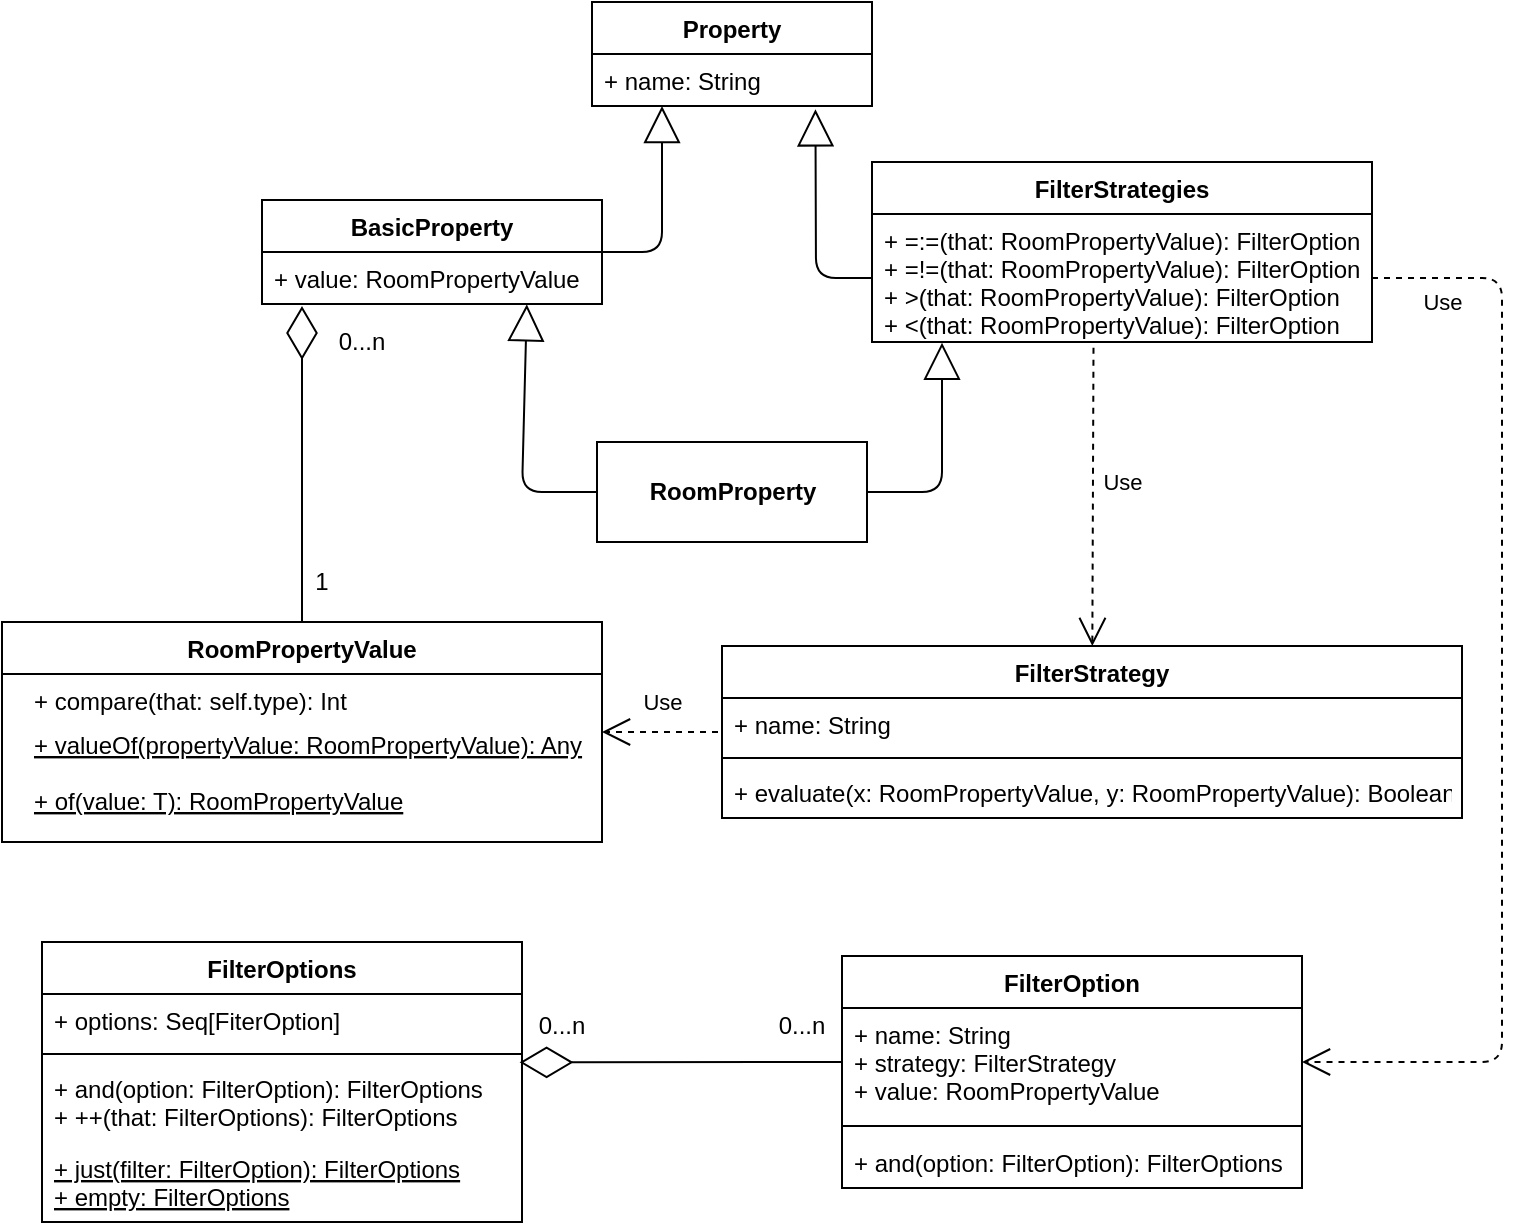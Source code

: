<mxfile version="13.0.1" type="device"><diagram id="yEDrDfF-u0A20CLVuWrY" name="Page-1"><mxGraphModel dx="852" dy="495" grid="1" gridSize="10" guides="1" tooltips="1" connect="1" arrows="1" fold="1" page="1" pageScale="1" pageWidth="827" pageHeight="1169" math="0" shadow="0"><root><mxCell id="0"/><mxCell id="1" parent="0"/><mxCell id="qPWiSDPQi6Yo6x6n_rrI-30" value="FilterStrategies" style="swimlane;fontStyle=1;align=center;verticalAlign=top;childLayout=stackLayout;horizontal=1;startSize=26;horizontalStack=0;resizeParent=1;resizeParentMax=0;resizeLast=0;collapsible=1;marginBottom=0;" parent="1" vertex="1"><mxGeometry x="455" y="180" width="250" height="90" as="geometry"/></mxCell><mxCell id="qPWiSDPQi6Yo6x6n_rrI-33" value="+ =:=(that: RoomPropertyValue): FilterOption&#10;+ =!=(that: RoomPropertyValue): FilterOption&#10;+ &gt;(that: RoomPropertyValue): FilterOption&#10;+ &lt;(that: RoomPropertyValue): FilterOption" style="text;strokeColor=none;fillColor=none;align=left;verticalAlign=top;spacingLeft=4;spacingRight=4;overflow=hidden;rotatable=0;points=[[0,0.5],[1,0.5]];portConstraint=eastwest;" parent="qPWiSDPQi6Yo6x6n_rrI-30" vertex="1"><mxGeometry y="26" width="250" height="64" as="geometry"/></mxCell><mxCell id="2LZPyZv170KJo8j7HPH_-9" value="BasicProperty" style="swimlane;fontStyle=1;childLayout=stackLayout;horizontal=1;startSize=26;fillColor=none;horizontalStack=0;resizeParent=1;resizeParentMax=0;resizeLast=0;collapsible=1;marginBottom=0;" parent="1" vertex="1"><mxGeometry x="150" y="199" width="170" height="52" as="geometry"/></mxCell><mxCell id="2LZPyZv170KJo8j7HPH_-10" value="+ value: RoomPropertyValue" style="text;strokeColor=none;fillColor=none;align=left;verticalAlign=top;spacingLeft=4;spacingRight=4;overflow=hidden;rotatable=0;points=[[0,0.5],[1,0.5]];portConstraint=eastwest;" parent="2LZPyZv170KJo8j7HPH_-9" vertex="1"><mxGeometry y="26" width="170" height="26" as="geometry"/></mxCell><mxCell id="qPWiSDPQi6Yo6x6n_rrI-39" value="+ compare(that: self.type): Int" style="text;strokeColor=none;fillColor=none;align=left;verticalAlign=top;spacingLeft=4;spacingRight=4;overflow=hidden;rotatable=0;points=[[0,0.5],[1,0.5]];portConstraint=eastwest;" parent="1" vertex="1"><mxGeometry x="30" y="436" width="180" height="22" as="geometry"/></mxCell><mxCell id="2LZPyZv170KJo8j7HPH_-1" value="Property" style="swimlane;fontStyle=1;childLayout=stackLayout;horizontal=1;startSize=26;fillColor=none;horizontalStack=0;resizeParent=1;resizeParentMax=0;resizeLast=0;collapsible=1;marginBottom=0;" parent="1" vertex="1"><mxGeometry x="315" y="100" width="140" height="52" as="geometry"/></mxCell><mxCell id="2LZPyZv170KJo8j7HPH_-2" value="+ name: String" style="text;strokeColor=none;fillColor=none;align=left;verticalAlign=top;spacingLeft=4;spacingRight=4;overflow=hidden;rotatable=0;points=[[0,0.5],[1,0.5]];portConstraint=eastwest;" parent="2LZPyZv170KJo8j7HPH_-1" vertex="1"><mxGeometry y="26" width="140" height="26" as="geometry"/></mxCell><mxCell id="qPWiSDPQi6Yo6x6n_rrI-40" value="+ valueOf(propertyValue: RoomPropertyValue): Any&#10;&#10;+ of(value: T): RoomPropertyValue" style="text;strokeColor=none;fillColor=none;align=left;verticalAlign=top;spacingLeft=4;spacingRight=4;overflow=hidden;rotatable=0;points=[[0,0.5],[1,0.5]];portConstraint=eastwest;fontStyle=4" parent="1" vertex="1"><mxGeometry x="30" y="458" width="290" height="48" as="geometry"/></mxCell><mxCell id="qPWiSDPQi6Yo6x6n_rrI-47" value="" style="endArrow=diamondThin;endFill=0;endSize=24;html=1;entryX=0.995;entryY=0.004;entryDx=0;entryDy=0;entryPerimeter=0;exitX=0;exitY=0.5;exitDx=0;exitDy=0;" parent="1" source="qPWiSDPQi6Yo6x6n_rrI-21" target="qPWiSDPQi6Yo6x6n_rrI-27" edge="1"><mxGeometry width="160" relative="1" as="geometry"><mxPoint x="407" y="632" as="sourcePoint"/><mxPoint x="430" y="714" as="targetPoint"/></mxGeometry></mxCell><mxCell id="qPWiSDPQi6Yo6x6n_rrI-54" value="0...n" style="text;html=1;strokeColor=none;fillColor=none;align=center;verticalAlign=middle;whiteSpace=wrap;rounded=0;" parent="1" vertex="1"><mxGeometry x="400" y="602" width="40" height="20" as="geometry"/></mxCell><mxCell id="qPWiSDPQi6Yo6x6n_rrI-55" value="0...n" style="text;html=1;strokeColor=none;fillColor=none;align=center;verticalAlign=middle;whiteSpace=wrap;rounded=0;" parent="1" vertex="1"><mxGeometry x="280" y="602" width="40" height="20" as="geometry"/></mxCell><mxCell id="qPWiSDPQi6Yo6x6n_rrI-6" value="RoomPropertyValue" style="swimlane;fontStyle=1;align=center;verticalAlign=top;childLayout=stackLayout;horizontal=1;startSize=26;horizontalStack=0;resizeParent=1;resizeParentMax=0;resizeLast=0;collapsible=1;marginBottom=0;" parent="1" vertex="1"><mxGeometry x="20" y="410" width="300" height="110" as="geometry"/></mxCell><mxCell id="qPWiSDPQi6Yo6x6n_rrI-16" value="FilterStrategy" style="swimlane;fontStyle=1;align=center;verticalAlign=top;childLayout=stackLayout;horizontal=1;startSize=26;horizontalStack=0;resizeParent=1;resizeParentMax=0;resizeLast=0;collapsible=1;marginBottom=0;" parent="1" vertex="1"><mxGeometry x="380" y="422" width="370" height="86" as="geometry"/></mxCell><mxCell id="qPWiSDPQi6Yo6x6n_rrI-17" value="+ name: String" style="text;strokeColor=none;fillColor=none;align=left;verticalAlign=top;spacingLeft=4;spacingRight=4;overflow=hidden;rotatable=0;points=[[0,0.5],[1,0.5]];portConstraint=eastwest;" parent="qPWiSDPQi6Yo6x6n_rrI-16" vertex="1"><mxGeometry y="26" width="370" height="26" as="geometry"/></mxCell><mxCell id="qPWiSDPQi6Yo6x6n_rrI-18" value="" style="line;strokeWidth=1;fillColor=none;align=left;verticalAlign=middle;spacingTop=-1;spacingLeft=3;spacingRight=3;rotatable=0;labelPosition=right;points=[];portConstraint=eastwest;" parent="qPWiSDPQi6Yo6x6n_rrI-16" vertex="1"><mxGeometry y="52" width="370" height="8" as="geometry"/></mxCell><mxCell id="qPWiSDPQi6Yo6x6n_rrI-19" value="+ evaluate(x: RoomPropertyValue, y: RoomPropertyValue): Boolean" style="text;strokeColor=none;fillColor=none;align=left;verticalAlign=top;spacingLeft=4;spacingRight=4;overflow=hidden;rotatable=0;points=[[0,0.5],[1,0.5]];portConstraint=eastwest;" parent="qPWiSDPQi6Yo6x6n_rrI-16" vertex="1"><mxGeometry y="60" width="370" height="26" as="geometry"/></mxCell><mxCell id="qPWiSDPQi6Yo6x6n_rrI-24" value="FilterOptions" style="swimlane;fontStyle=1;align=center;verticalAlign=top;childLayout=stackLayout;horizontal=1;startSize=26;horizontalStack=0;resizeParent=1;resizeParentMax=0;resizeLast=0;collapsible=1;marginBottom=0;" parent="1" vertex="1"><mxGeometry x="40" y="570" width="240" height="140" as="geometry"/></mxCell><mxCell id="qPWiSDPQi6Yo6x6n_rrI-25" value="+ options: Seq[FiterOption]" style="text;strokeColor=none;fillColor=none;align=left;verticalAlign=top;spacingLeft=4;spacingRight=4;overflow=hidden;rotatable=0;points=[[0,0.5],[1,0.5]];portConstraint=eastwest;" parent="qPWiSDPQi6Yo6x6n_rrI-24" vertex="1"><mxGeometry y="26" width="240" height="26" as="geometry"/></mxCell><mxCell id="qPWiSDPQi6Yo6x6n_rrI-26" value="" style="line;strokeWidth=1;fillColor=none;align=left;verticalAlign=middle;spacingTop=-1;spacingLeft=3;spacingRight=3;rotatable=0;labelPosition=right;points=[];portConstraint=eastwest;" parent="qPWiSDPQi6Yo6x6n_rrI-24" vertex="1"><mxGeometry y="52" width="240" height="8" as="geometry"/></mxCell><mxCell id="qPWiSDPQi6Yo6x6n_rrI-27" value="+ and(option: FilterOption): FilterOptions&#10;+ ++(that: FilterOptions): FilterOptions" style="text;strokeColor=none;fillColor=none;align=left;verticalAlign=top;spacingLeft=4;spacingRight=4;overflow=hidden;rotatable=0;points=[[0,0.5],[1,0.5]];portConstraint=eastwest;fontStyle=0;strokeWidth=1;" parent="qPWiSDPQi6Yo6x6n_rrI-24" vertex="1"><mxGeometry y="60" width="240" height="40" as="geometry"/></mxCell><mxCell id="qPWiSDPQi6Yo6x6n_rrI-37" value="+ just(filter: FilterOption): FilterOptions&#10;+ empty: FilterOptions" style="text;strokeColor=none;fillColor=none;align=left;verticalAlign=top;spacingLeft=4;spacingRight=4;overflow=hidden;rotatable=0;points=[[0,0.5],[1,0.5]];portConstraint=eastwest;fontStyle=4;strokeWidth=1;" parent="qPWiSDPQi6Yo6x6n_rrI-24" vertex="1"><mxGeometry y="100" width="240" height="40" as="geometry"/></mxCell><mxCell id="qPWiSDPQi6Yo6x6n_rrI-20" value="FilterOption" style="swimlane;fontStyle=1;align=center;verticalAlign=top;childLayout=stackLayout;horizontal=1;startSize=26;horizontalStack=0;resizeParent=1;resizeParentMax=0;resizeLast=0;collapsible=1;marginBottom=0;" parent="1" vertex="1"><mxGeometry x="440" y="577" width="230" height="116" as="geometry"/></mxCell><mxCell id="qPWiSDPQi6Yo6x6n_rrI-21" value="+ name: String&#10;+ strategy: FilterStrategy&#10;+ value: RoomPropertyValue" style="text;strokeColor=none;fillColor=none;align=left;verticalAlign=top;spacingLeft=4;spacingRight=4;overflow=hidden;rotatable=0;points=[[0,0.5],[1,0.5]];portConstraint=eastwest;" parent="qPWiSDPQi6Yo6x6n_rrI-20" vertex="1"><mxGeometry y="26" width="230" height="54" as="geometry"/></mxCell><mxCell id="qPWiSDPQi6Yo6x6n_rrI-22" value="" style="line;strokeWidth=1;fillColor=none;align=left;verticalAlign=middle;spacingTop=-1;spacingLeft=3;spacingRight=3;rotatable=0;labelPosition=right;points=[];portConstraint=eastwest;" parent="qPWiSDPQi6Yo6x6n_rrI-20" vertex="1"><mxGeometry y="80" width="230" height="10" as="geometry"/></mxCell><mxCell id="qPWiSDPQi6Yo6x6n_rrI-23" value="+ and(option: FilterOption): FilterOptions" style="text;strokeColor=none;fillColor=none;align=left;verticalAlign=top;spacingLeft=4;spacingRight=4;overflow=hidden;rotatable=0;points=[[0,0.5],[1,0.5]];portConstraint=eastwest;" parent="qPWiSDPQi6Yo6x6n_rrI-20" vertex="1"><mxGeometry y="90" width="230" height="26" as="geometry"/></mxCell><mxCell id="2LZPyZv170KJo8j7HPH_-22" value="RoomProperty" style="html=1;glass=0;strokeWidth=1;fontStyle=1" parent="1" vertex="1"><mxGeometry x="317.5" y="320" width="135" height="50" as="geometry"/></mxCell><mxCell id="2LZPyZv170KJo8j7HPH_-23" value="" style="endArrow=block;endSize=16;endFill=0;html=1;exitX=1;exitY=0.5;exitDx=0;exitDy=0;entryX=0.25;entryY=1;entryDx=0;entryDy=0;" parent="1" source="2LZPyZv170KJo8j7HPH_-9" target="2LZPyZv170KJo8j7HPH_-1" edge="1"><mxGeometry x="-0.391" y="48" width="160" relative="1" as="geometry"><mxPoint x="190" y="150" as="sourcePoint"/><mxPoint x="350" y="150" as="targetPoint"/><Array as="points"><mxPoint x="350" y="225"/></Array><mxPoint y="-1" as="offset"/></mxGeometry></mxCell><mxCell id="2LZPyZv170KJo8j7HPH_-24" value="" style="endArrow=block;endSize=16;endFill=0;html=1;exitX=0;exitY=0.5;exitDx=0;exitDy=0;entryX=0.798;entryY=1.064;entryDx=0;entryDy=0;entryPerimeter=0;" parent="1" source="qPWiSDPQi6Yo6x6n_rrI-33" target="2LZPyZv170KJo8j7HPH_-2" edge="1"><mxGeometry x="-0.329" y="-22" width="160" relative="1" as="geometry"><mxPoint x="360" y="150" as="sourcePoint"/><mxPoint x="520" y="150" as="targetPoint"/><Array as="points"><mxPoint x="427" y="238"/></Array><mxPoint as="offset"/></mxGeometry></mxCell><mxCell id="2LZPyZv170KJo8j7HPH_-25" value="" style="endArrow=block;endSize=16;endFill=0;html=1;exitX=0;exitY=0.5;exitDx=0;exitDy=0;entryX=0.779;entryY=1.006;entryDx=0;entryDy=0;entryPerimeter=0;" parent="1" source="2LZPyZv170KJo8j7HPH_-22" target="2LZPyZv170KJo8j7HPH_-10" edge="1"><mxGeometry x="-0.391" y="48" width="160" relative="1" as="geometry"><mxPoint x="282.57" y="208.688" as="sourcePoint"/><mxPoint x="360" y="122" as="targetPoint"/><mxPoint y="-1" as="offset"/><Array as="points"><mxPoint x="280" y="345"/></Array></mxGeometry></mxCell><mxCell id="2LZPyZv170KJo8j7HPH_-26" value="" style="endArrow=block;endSize=16;endFill=0;html=1;exitX=1;exitY=0.5;exitDx=0;exitDy=0;entryX=0.14;entryY=1.005;entryDx=0;entryDy=0;entryPerimeter=0;" parent="1" source="2LZPyZv170KJo8j7HPH_-22" target="qPWiSDPQi6Yo6x6n_rrI-33" edge="1"><mxGeometry x="-0.391" y="48" width="160" relative="1" as="geometry"><mxPoint x="292.57" y="218.688" as="sourcePoint"/><mxPoint x="370" y="132" as="targetPoint"/><mxPoint y="-1" as="offset"/><Array as="points"><mxPoint x="490" y="345"/></Array></mxGeometry></mxCell><mxCell id="2LZPyZv170KJo8j7HPH_-28" value="" style="endArrow=diamondThin;endFill=0;endSize=24;html=1;exitX=0.5;exitY=0;exitDx=0;exitDy=0;" parent="1" source="qPWiSDPQi6Yo6x6n_rrI-6" edge="1"><mxGeometry width="160" relative="1" as="geometry"><mxPoint x="169" y="410" as="sourcePoint"/><mxPoint x="170" y="252" as="targetPoint"/></mxGeometry></mxCell><mxCell id="2LZPyZv170KJo8j7HPH_-29" value="Use" style="endArrow=open;endSize=12;dashed=1;html=1;exitX=0.443;exitY=1.044;exitDx=0;exitDy=0;exitPerimeter=0;" parent="1" source="qPWiSDPQi6Yo6x6n_rrI-33" target="qPWiSDPQi6Yo6x6n_rrI-16" edge="1"><mxGeometry x="-0.1" y="15" width="160" relative="1" as="geometry"><mxPoint x="580" y="360" as="sourcePoint"/><mxPoint x="740" y="360" as="targetPoint"/><mxPoint as="offset"/></mxGeometry></mxCell><mxCell id="2LZPyZv170KJo8j7HPH_-30" value="Use" style="endArrow=open;endSize=12;dashed=1;html=1;exitX=1;exitY=0.5;exitDx=0;exitDy=0;entryX=1;entryY=0.5;entryDx=0;entryDy=0;" parent="1" source="qPWiSDPQi6Yo6x6n_rrI-33" target="qPWiSDPQi6Yo6x6n_rrI-21" edge="1"><mxGeometry x="-0.874" y="-12" width="160" relative="1" as="geometry"><mxPoint x="540" y="540" as="sourcePoint"/><mxPoint x="700" y="540" as="targetPoint"/><Array as="points"><mxPoint x="770" y="238"/><mxPoint x="770" y="630"/></Array><mxPoint as="offset"/></mxGeometry></mxCell><mxCell id="2LZPyZv170KJo8j7HPH_-31" value="Use" style="endArrow=open;endSize=12;dashed=1;html=1;" parent="1" edge="1"><mxGeometry x="-0.024" y="-15" width="160" relative="1" as="geometry"><mxPoint x="378" y="465" as="sourcePoint"/><mxPoint x="320" y="465" as="targetPoint"/><mxPoint as="offset"/></mxGeometry></mxCell><mxCell id="OJdPU8iWiflSedJ3vc5S-1" value="1" style="text;html=1;strokeColor=none;fillColor=none;align=center;verticalAlign=middle;whiteSpace=wrap;rounded=0;" vertex="1" parent="1"><mxGeometry x="160" y="380" width="40" height="20" as="geometry"/></mxCell><mxCell id="OJdPU8iWiflSedJ3vc5S-2" value="0...n" style="text;html=1;strokeColor=none;fillColor=none;align=center;verticalAlign=middle;whiteSpace=wrap;rounded=0;" vertex="1" parent="1"><mxGeometry x="180" y="260" width="40" height="20" as="geometry"/></mxCell></root></mxGraphModel></diagram></mxfile>